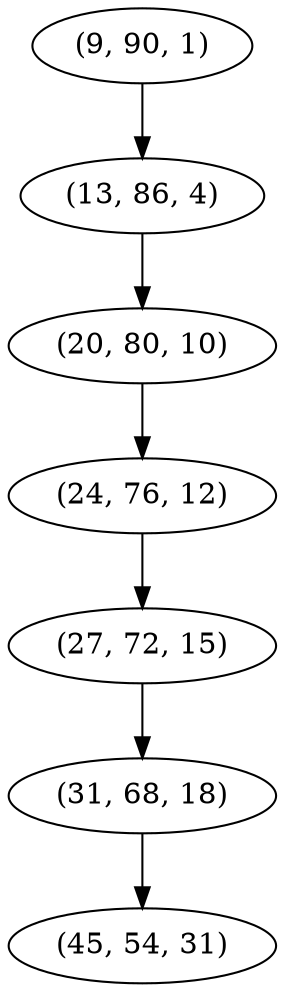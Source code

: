 digraph tree {
    "(9, 90, 1)";
    "(13, 86, 4)";
    "(20, 80, 10)";
    "(24, 76, 12)";
    "(27, 72, 15)";
    "(31, 68, 18)";
    "(45, 54, 31)";
    "(9, 90, 1)" -> "(13, 86, 4)";
    "(13, 86, 4)" -> "(20, 80, 10)";
    "(20, 80, 10)" -> "(24, 76, 12)";
    "(24, 76, 12)" -> "(27, 72, 15)";
    "(27, 72, 15)" -> "(31, 68, 18)";
    "(31, 68, 18)" -> "(45, 54, 31)";
}
